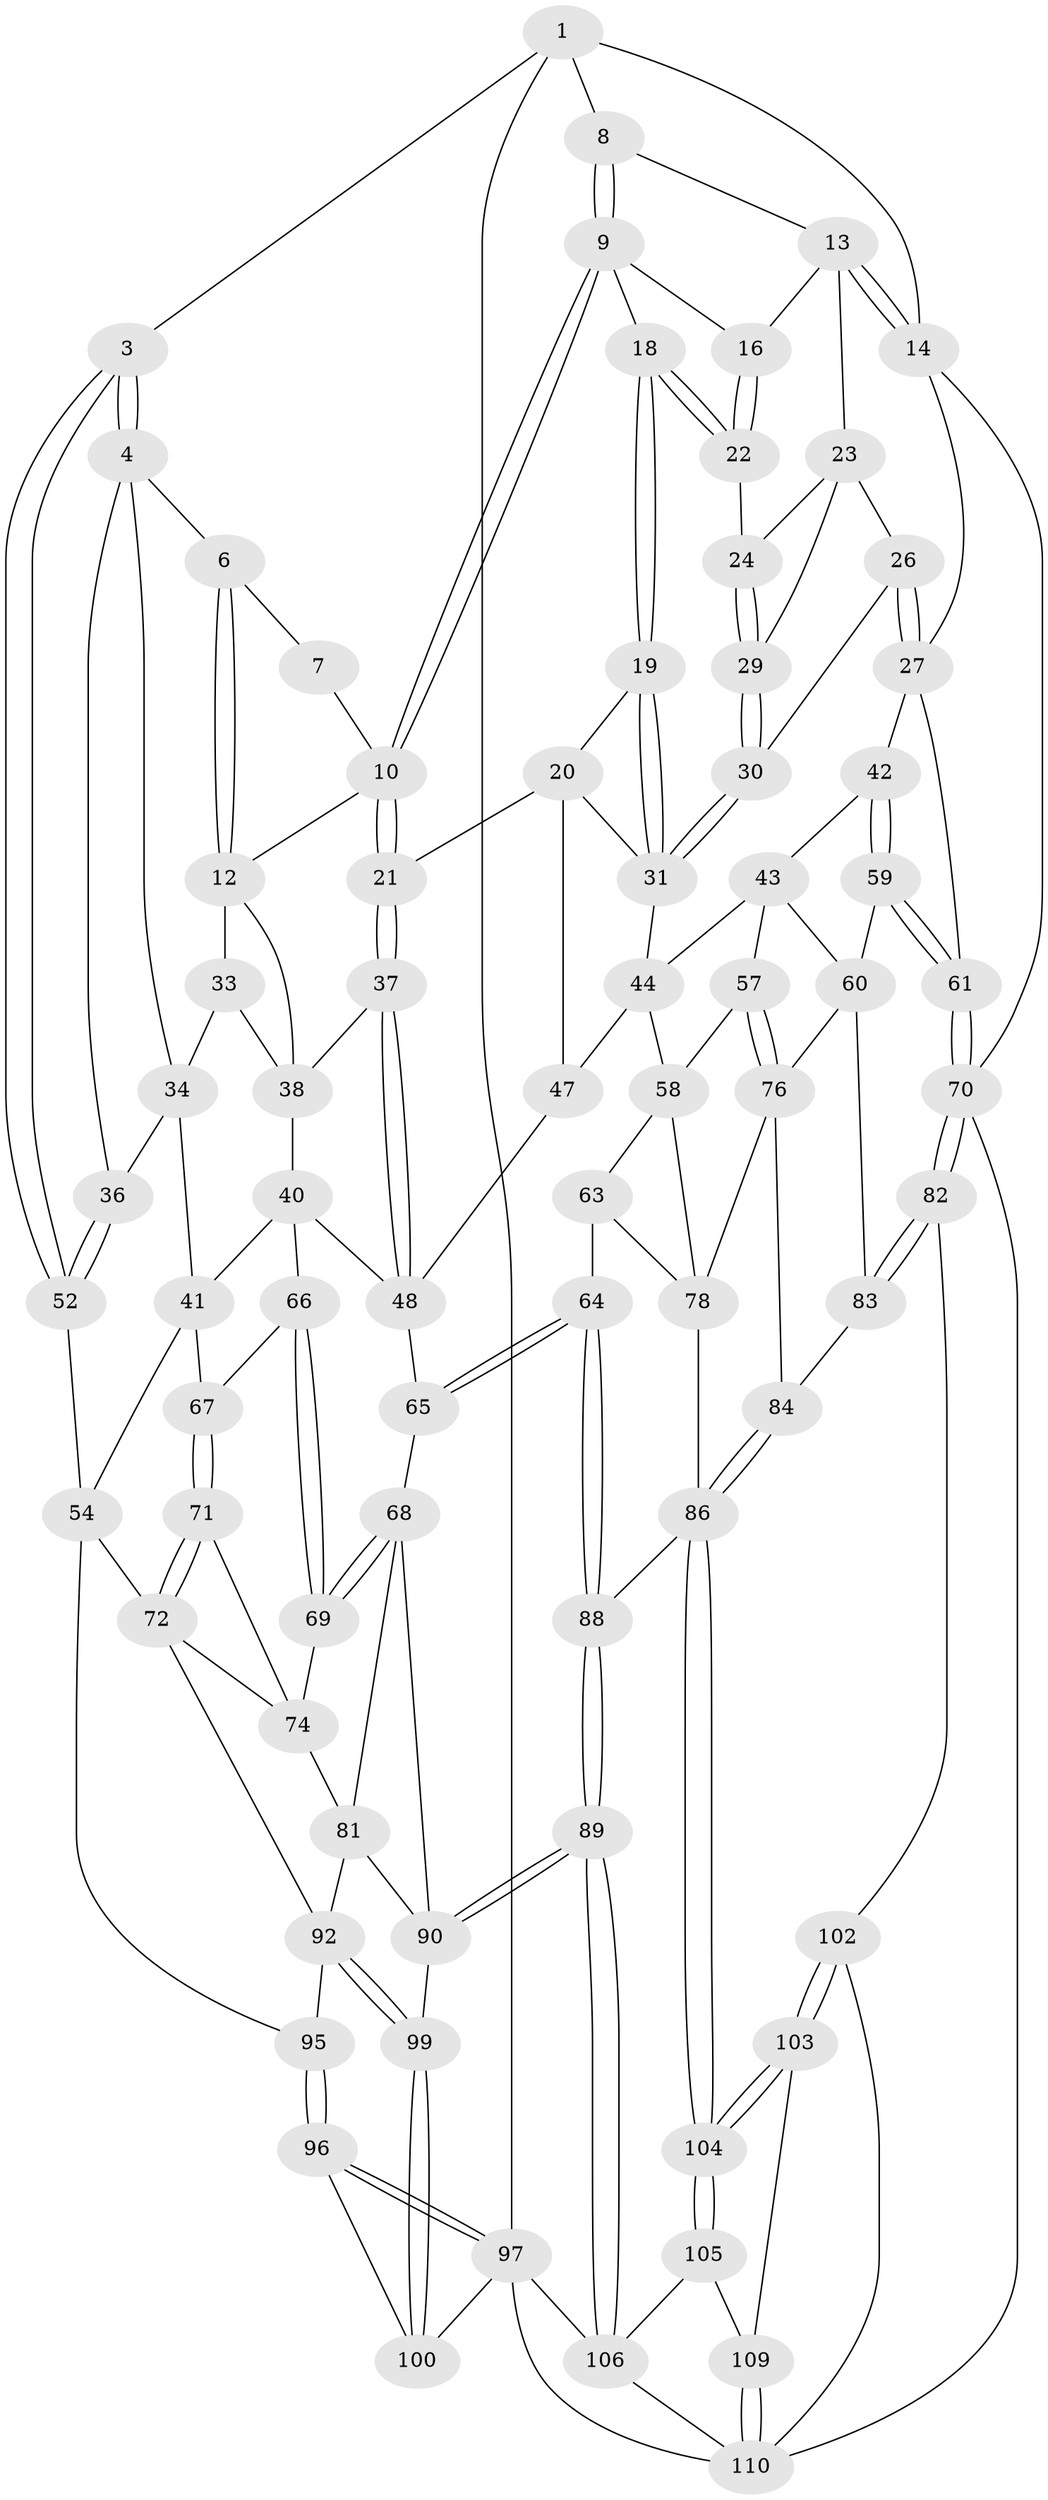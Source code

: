 // Generated by graph-tools (version 1.1) at 2025/24/03/03/25 07:24:33]
// undirected, 77 vertices, 176 edges
graph export_dot {
graph [start="1"]
  node [color=gray90,style=filled];
  1 [pos="+0.3846223210599254+0",super="+2"];
  3 [pos="+0+0"];
  4 [pos="+0.020505216885044093+0.07804514277324892",super="+5"];
  6 [pos="+0.23069897466718678+0.03306480543917509"];
  7 [pos="+0.37405128199100446+0"];
  8 [pos="+0.4947973370001632+0"];
  9 [pos="+0.5108314783786376+0",super="+17"];
  10 [pos="+0.42519090145009003+0.17085046717540697",super="+11"];
  12 [pos="+0.257839184632696+0.17229194160197953",super="+32"];
  13 [pos="+0.6347876834628927+0",super="+15"];
  14 [pos="+1+0"];
  16 [pos="+0.6728042185896754+0.0893848330385976"];
  18 [pos="+0.5870372352680315+0.18765036271229188"];
  19 [pos="+0.5742196807282004+0.2259212583791824"];
  20 [pos="+0.5166368722454486+0.2585083665222657",super="+46"];
  21 [pos="+0.44529592574975263+0.23728609692485572"];
  22 [pos="+0.6551100315675045+0.16754597146906627"];
  23 [pos="+0.7653459391880375+0.11529826220410812",super="+25"];
  24 [pos="+0.655404040649572+0.16766011759788108"];
  26 [pos="+0.8192055318132636+0.14388646821448448"];
  27 [pos="+0.9241547056295961+0.14335764569665244",super="+28"];
  29 [pos="+0.676101543680539+0.18256853638065243"];
  30 [pos="+0.6948030523298755+0.26174867763598525"];
  31 [pos="+0.6835738469832325+0.2818117062015895",super="+45"];
  33 [pos="+0.21678593307146002+0.2029472233362707"];
  34 [pos="+0.15174458633948665+0.2004965477478633",super="+35"];
  36 [pos="+0.06436718939504003+0.3441250282971015"];
  37 [pos="+0.40123439430850155+0.2778313778267174"];
  38 [pos="+0.3838713289229611+0.28731724197400255",super="+39"];
  40 [pos="+0.28772329600363206+0.39690883048437753",super="+50"];
  41 [pos="+0.2710188650149833+0.40890434139896314",super="+53"];
  42 [pos="+0.8284909218862219+0.36436288572549574"];
  43 [pos="+0.7571227582660125+0.36617638309219097",super="+56"];
  44 [pos="+0.7059765363055833+0.3404909496920615",super="+51"];
  47 [pos="+0.5277929509472614+0.41651401591903425"];
  48 [pos="+0.4859545170991525+0.4357935491267184",super="+49"];
  52 [pos="+0+0.4535246097262056"];
  54 [pos="+0+0.5870071231663277",super="+55"];
  57 [pos="+0.6777529786506585+0.5217399418786749"];
  58 [pos="+0.6306393240411714+0.5131893075905255",super="+62"];
  59 [pos="+0.9136087721761916+0.4825080433890316"];
  60 [pos="+0.8992045046759936+0.5047092186004782",super="+79"];
  61 [pos="+1+0.4492228013173304"];
  63 [pos="+0.5425587333813854+0.5971818849525973"];
  64 [pos="+0.4926792285219913+0.6047559035955837"];
  65 [pos="+0.48034254419762434+0.5946582400196545"];
  66 [pos="+0.3718730123648162+0.5339999327782232"];
  67 [pos="+0.27067043577091016+0.5133615015892592"];
  68 [pos="+0.3708355096787483+0.6167474021439586",super="+80"];
  69 [pos="+0.35123491133209067+0.5861451952322954"];
  70 [pos="+1+0.7945658683806983"];
  71 [pos="+0.27068749924464286+0.520714228927908"];
  72 [pos="+0.15202782615468458+0.6451881586034907",super="+73"];
  74 [pos="+0.28947346899207765+0.5486416152290644",super="+75"];
  76 [pos="+0.7170253978088754+0.5695277840881399",super="+77"];
  78 [pos="+0.6604313017216542+0.6440685031120873",super="+85"];
  81 [pos="+0.2803826171334834+0.6637952355436431",super="+91"];
  82 [pos="+1+0.7939094701374885"];
  83 [pos="+0.8737739476119568+0.6823996417969425"];
  84 [pos="+0.7802815719489358+0.7681873786682751"];
  86 [pos="+0.7521421713357178+0.8099767339339872",super="+87"];
  88 [pos="+0.4793814854715946+0.7925488819513951"];
  89 [pos="+0.46876042569675463+0.8038770050007539"];
  90 [pos="+0.4224362425419923+0.8037776567347442",super="+94"];
  92 [pos="+0.24337400966196923+0.7560357867072104",super="+93"];
  95 [pos="+0+0.84592768199182",super="+98"];
  96 [pos="+0+0.8814515568913109",super="+101"];
  97 [pos="+0+1",super="+108"];
  99 [pos="+0.24949910553283658+0.923502831002958"];
  100 [pos="+0.2478664368327633+0.9254680318208152"];
  102 [pos="+0.8054577495861788+0.9567726233229974"];
  103 [pos="+0.7652016051924833+0.8922057650213469"];
  104 [pos="+0.7636970660073598+0.8888553761022452"];
  105 [pos="+0.5636068051449897+0.8993312540636582"];
  106 [pos="+0.47468490708068223+0.8175401881449593",super="+107"];
  109 [pos="+0.5692335756786256+0.984853021664121"];
  110 [pos="+0.501180337239412+1",super="+111"];
  1 -- 8;
  1 -- 3;
  1 -- 97;
  1 -- 14;
  3 -- 4;
  3 -- 4;
  3 -- 52;
  3 -- 52;
  4 -- 36;
  4 -- 34;
  4 -- 6;
  6 -- 7;
  6 -- 12;
  6 -- 12;
  7 -- 10;
  8 -- 9;
  8 -- 9;
  8 -- 13;
  9 -- 10;
  9 -- 10;
  9 -- 16;
  9 -- 18;
  10 -- 21;
  10 -- 21;
  10 -- 12;
  12 -- 33;
  12 -- 38;
  13 -- 14;
  13 -- 14;
  13 -- 16;
  13 -- 23;
  14 -- 70;
  14 -- 27;
  16 -- 22;
  16 -- 22;
  18 -- 19;
  18 -- 19;
  18 -- 22;
  18 -- 22;
  19 -- 20;
  19 -- 31;
  19 -- 31;
  20 -- 21;
  20 -- 47;
  20 -- 31;
  21 -- 37;
  21 -- 37;
  22 -- 24;
  23 -- 24;
  23 -- 26;
  23 -- 29;
  24 -- 29;
  24 -- 29;
  26 -- 27;
  26 -- 27;
  26 -- 30;
  27 -- 42;
  27 -- 61;
  29 -- 30;
  29 -- 30;
  30 -- 31;
  30 -- 31;
  31 -- 44;
  33 -- 34;
  33 -- 38;
  34 -- 41;
  34 -- 36;
  36 -- 52;
  36 -- 52;
  37 -- 38;
  37 -- 48;
  37 -- 48;
  38 -- 40;
  40 -- 41;
  40 -- 66;
  40 -- 48;
  41 -- 67;
  41 -- 54;
  42 -- 43;
  42 -- 59;
  42 -- 59;
  43 -- 44;
  43 -- 57;
  43 -- 60;
  44 -- 58;
  44 -- 47;
  47 -- 48;
  48 -- 65;
  52 -- 54;
  54 -- 95;
  54 -- 72;
  57 -- 58;
  57 -- 76;
  57 -- 76;
  58 -- 78;
  58 -- 63;
  59 -- 60;
  59 -- 61;
  59 -- 61;
  60 -- 83;
  60 -- 76;
  61 -- 70;
  61 -- 70;
  63 -- 64;
  63 -- 78;
  64 -- 65;
  64 -- 65;
  64 -- 88;
  64 -- 88;
  65 -- 68;
  66 -- 67;
  66 -- 69;
  66 -- 69;
  67 -- 71;
  67 -- 71;
  68 -- 69;
  68 -- 69;
  68 -- 81;
  68 -- 90;
  69 -- 74;
  70 -- 82;
  70 -- 82;
  70 -- 110;
  71 -- 72;
  71 -- 72;
  71 -- 74;
  72 -- 74;
  72 -- 92;
  74 -- 81;
  76 -- 78;
  76 -- 84;
  78 -- 86;
  81 -- 92;
  81 -- 90;
  82 -- 83;
  82 -- 83;
  82 -- 102;
  83 -- 84;
  84 -- 86;
  84 -- 86;
  86 -- 104;
  86 -- 104;
  86 -- 88;
  88 -- 89;
  88 -- 89;
  89 -- 90;
  89 -- 90;
  89 -- 106;
  89 -- 106;
  90 -- 99;
  92 -- 99;
  92 -- 99;
  92 -- 95;
  95 -- 96 [weight=2];
  95 -- 96;
  96 -- 97;
  96 -- 97;
  96 -- 100;
  97 -- 110;
  97 -- 100;
  97 -- 106;
  99 -- 100;
  99 -- 100;
  102 -- 103;
  102 -- 103;
  102 -- 110;
  103 -- 104;
  103 -- 104;
  103 -- 109;
  104 -- 105;
  104 -- 105;
  105 -- 106;
  105 -- 109;
  106 -- 110;
  109 -- 110;
  109 -- 110;
}
